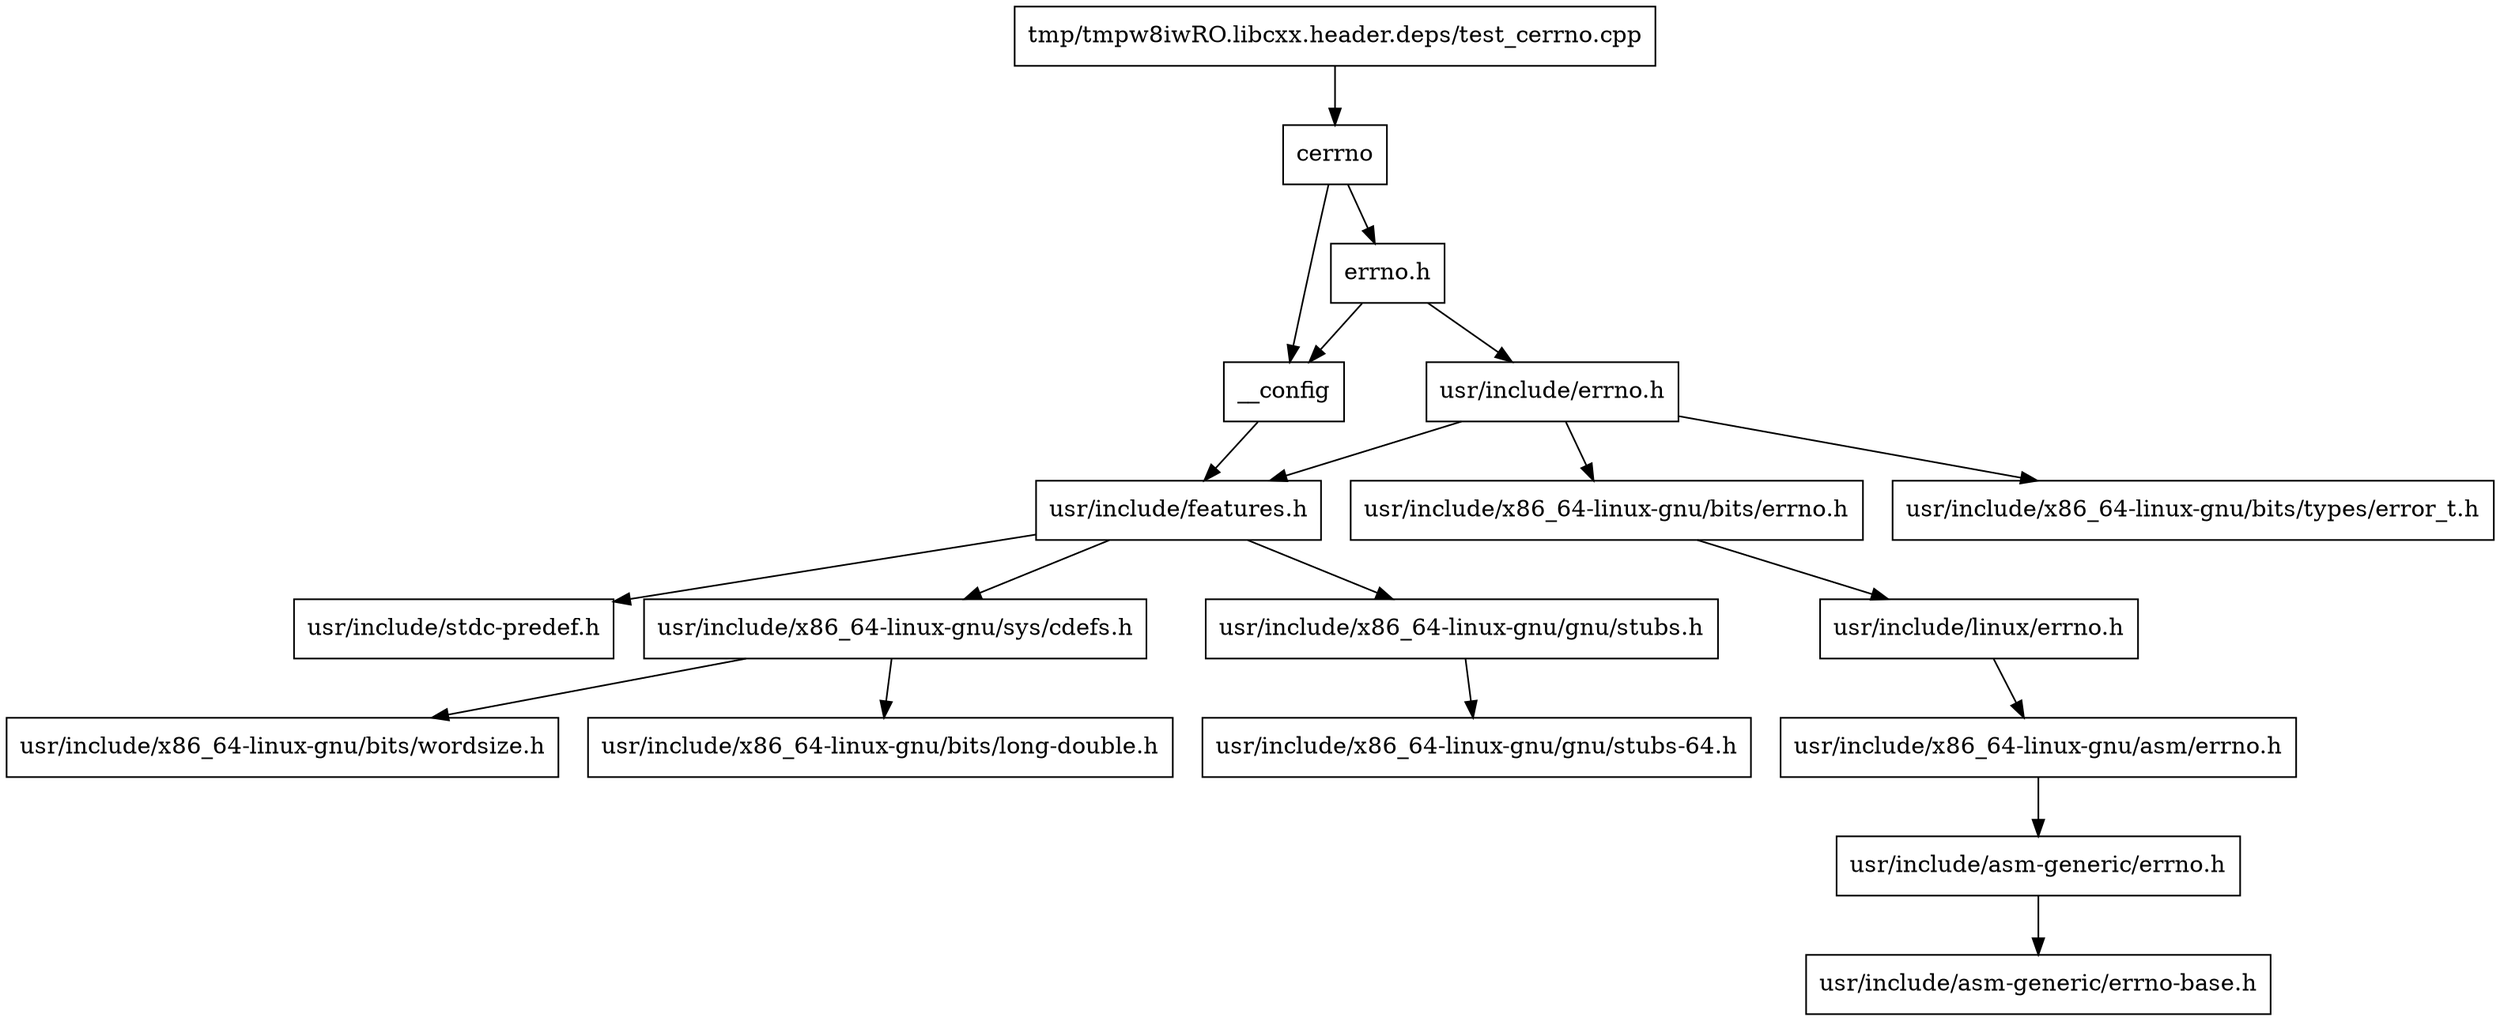 digraph "dependencies" {
  header_1 [ shape="box", label="cerrno"];
  header_0 [ shape="box", label="tmp/tmpw8iwRO.libcxx.header.deps/test_cerrno.cpp"];
  header_2 [ shape="box", label="__config"];
  header_3 [ shape="box", label="usr/include/features.h"];
  header_4 [ shape="box", label="usr/include/stdc-predef.h"];
  header_5 [ shape="box", label="usr/include/x86_64-linux-gnu/sys/cdefs.h"];
  header_6 [ shape="box", label="usr/include/x86_64-linux-gnu/bits/wordsize.h"];
  header_7 [ shape="box", label="usr/include/x86_64-linux-gnu/bits/long-double.h"];
  header_8 [ shape="box", label="usr/include/x86_64-linux-gnu/gnu/stubs.h"];
  header_9 [ shape="box", label="usr/include/x86_64-linux-gnu/gnu/stubs-64.h"];
  header_11 [ shape="box", label="errno.h"];
  header_12 [ shape="box", label="usr/include/errno.h"];
  header_13 [ shape="box", label="usr/include/x86_64-linux-gnu/bits/errno.h"];
  header_14 [ shape="box", label="usr/include/linux/errno.h"];
  header_15 [ shape="box", label="usr/include/x86_64-linux-gnu/asm/errno.h"];
  header_16 [ shape="box", label="usr/include/asm-generic/errno.h"];
  header_17 [ shape="box", label="usr/include/asm-generic/errno-base.h"];
  header_18 [ shape="box", label="usr/include/x86_64-linux-gnu/bits/types/error_t.h"];
  header_0 -> header_1;
  header_5 -> header_6;
  header_5 -> header_7;
  header_8 -> header_9;
  header_11 -> header_2;
  header_11 -> header_12;
  header_16 -> header_17;
  header_1 -> header_2;
  header_1 -> header_11;
  header_15 -> header_16;
  header_12 -> header_3;
  header_12 -> header_13;
  header_12 -> header_18;
  header_3 -> header_4;
  header_3 -> header_5;
  header_3 -> header_8;
  header_2 -> header_3;
  header_13 -> header_14;
  header_14 -> header_15;
}
